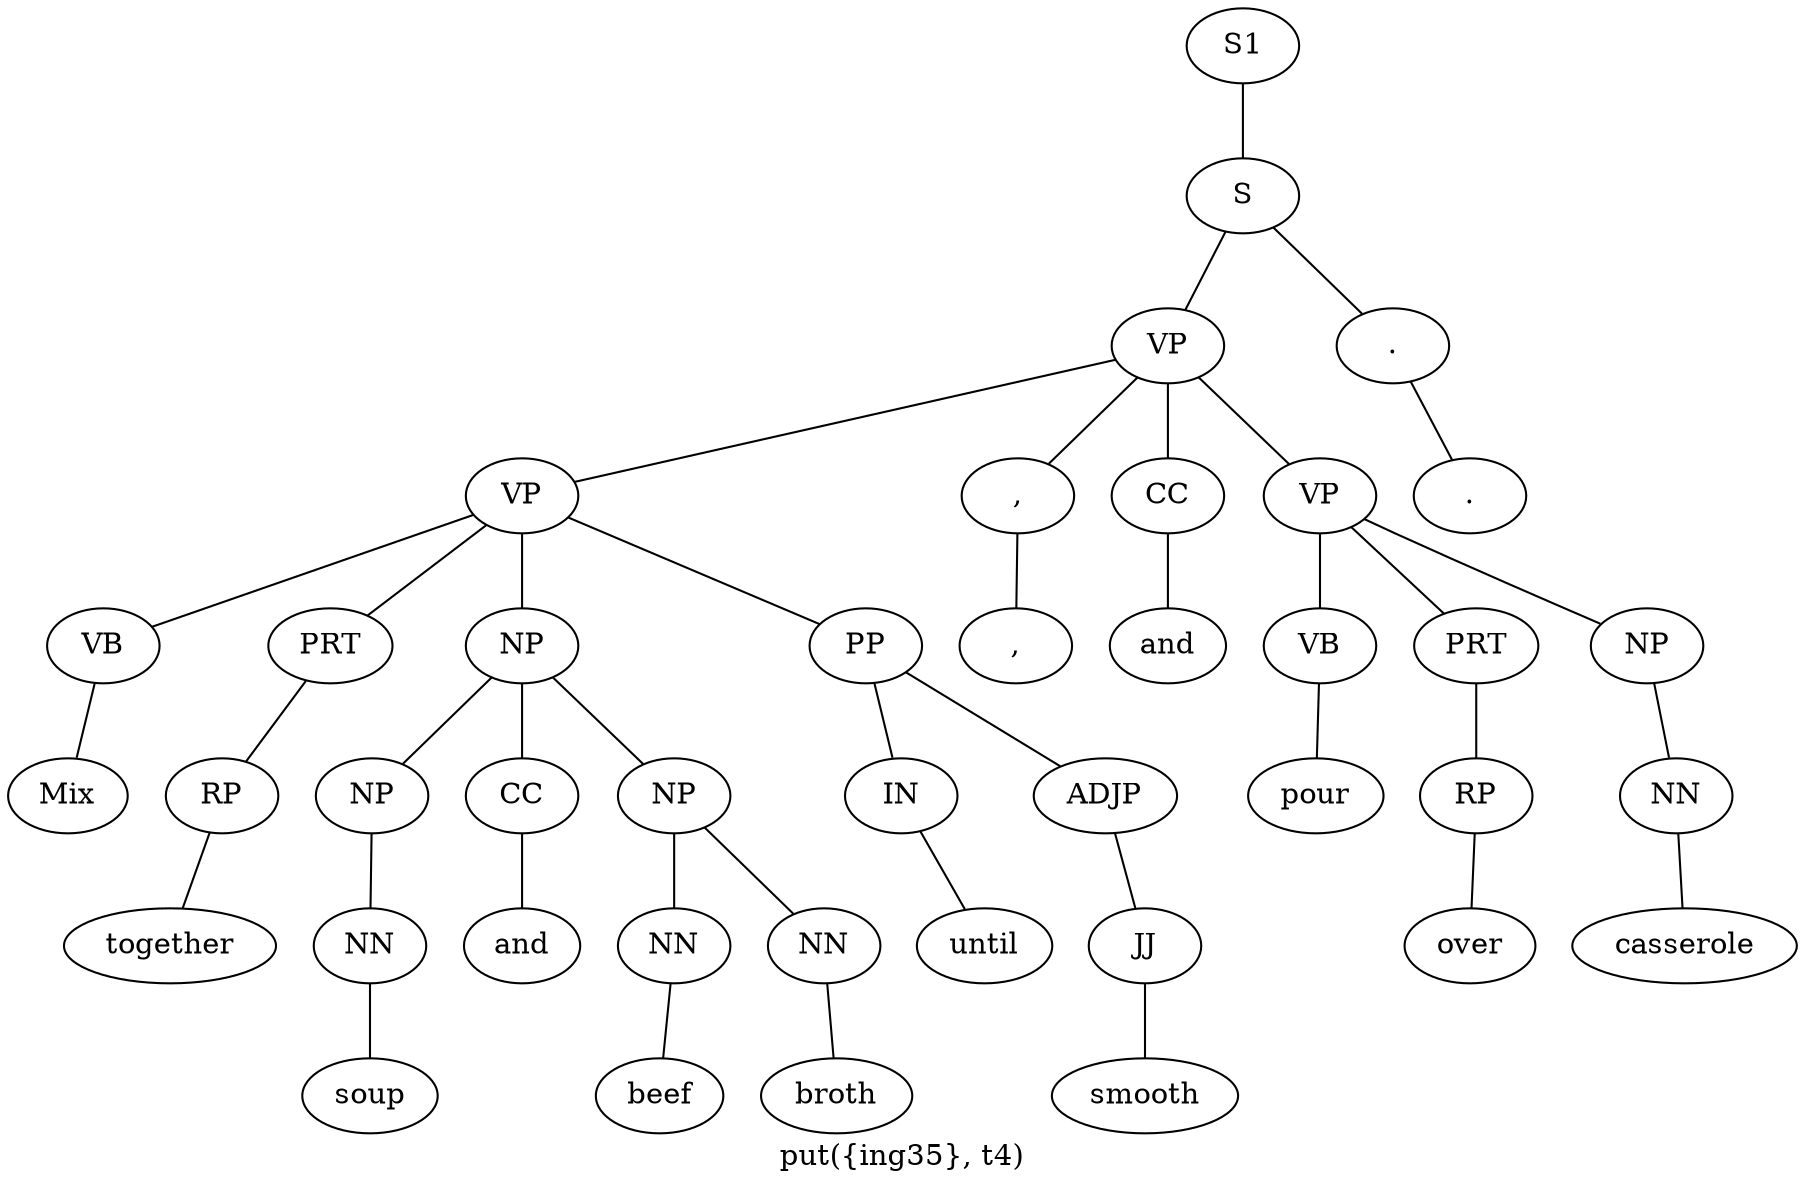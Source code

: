 graph SyntaxGraph {
	label = "put({ing35}, t4)";
	Node0 [label="S1"];
	Node1 [label="S"];
	Node2 [label="VP"];
	Node3 [label="VP"];
	Node4 [label="VB"];
	Node5 [label="Mix"];
	Node6 [label="PRT"];
	Node7 [label="RP"];
	Node8 [label="together"];
	Node9 [label="NP"];
	Node10 [label="NP"];
	Node11 [label="NN"];
	Node12 [label="soup"];
	Node13 [label="CC"];
	Node14 [label="and"];
	Node15 [label="NP"];
	Node16 [label="NN"];
	Node17 [label="beef"];
	Node18 [label="NN"];
	Node19 [label="broth"];
	Node20 [label="PP"];
	Node21 [label="IN"];
	Node22 [label="until"];
	Node23 [label="ADJP"];
	Node24 [label="JJ"];
	Node25 [label="smooth"];
	Node26 [label=","];
	Node27 [label=","];
	Node28 [label="CC"];
	Node29 [label="and"];
	Node30 [label="VP"];
	Node31 [label="VB"];
	Node32 [label="pour"];
	Node33 [label="PRT"];
	Node34 [label="RP"];
	Node35 [label="over"];
	Node36 [label="NP"];
	Node37 [label="NN"];
	Node38 [label="casserole"];
	Node39 [label="."];
	Node40 [label="."];

	Node0 -- Node1;
	Node1 -- Node2;
	Node1 -- Node39;
	Node2 -- Node3;
	Node2 -- Node26;
	Node2 -- Node28;
	Node2 -- Node30;
	Node3 -- Node4;
	Node3 -- Node6;
	Node3 -- Node9;
	Node3 -- Node20;
	Node4 -- Node5;
	Node6 -- Node7;
	Node7 -- Node8;
	Node9 -- Node10;
	Node9 -- Node13;
	Node9 -- Node15;
	Node10 -- Node11;
	Node11 -- Node12;
	Node13 -- Node14;
	Node15 -- Node16;
	Node15 -- Node18;
	Node16 -- Node17;
	Node18 -- Node19;
	Node20 -- Node21;
	Node20 -- Node23;
	Node21 -- Node22;
	Node23 -- Node24;
	Node24 -- Node25;
	Node26 -- Node27;
	Node28 -- Node29;
	Node30 -- Node31;
	Node30 -- Node33;
	Node30 -- Node36;
	Node31 -- Node32;
	Node33 -- Node34;
	Node34 -- Node35;
	Node36 -- Node37;
	Node37 -- Node38;
	Node39 -- Node40;
}